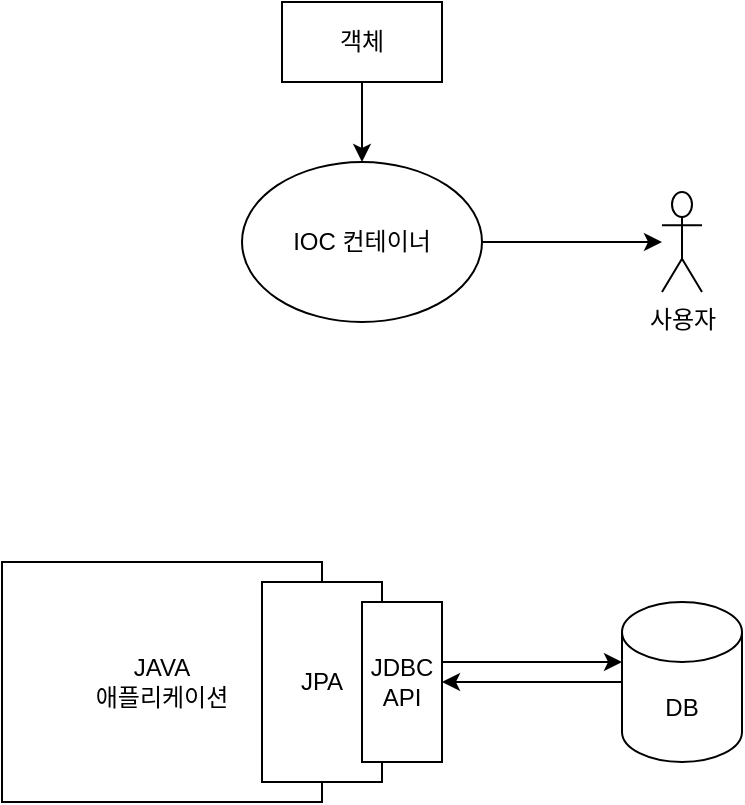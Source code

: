 <mxfile version="27.1.5">
  <diagram name="페이지-1" id="bKYwieBg9dlsIIrljAC0">
    <mxGraphModel dx="812" dy="818" grid="1" gridSize="10" guides="1" tooltips="1" connect="1" arrows="1" fold="1" page="1" pageScale="1" pageWidth="827" pageHeight="1169" math="0" shadow="0">
      <root>
        <mxCell id="0" />
        <mxCell id="1" parent="0" />
        <mxCell id="3nhZWUzx5EvnYL2PSpFi-7" value="" style="edgeStyle=orthogonalEdgeStyle;rounded=0;orthogonalLoop=1;jettySize=auto;html=1;" parent="1" source="3nhZWUzx5EvnYL2PSpFi-1" target="3nhZWUzx5EvnYL2PSpFi-4" edge="1">
          <mxGeometry relative="1" as="geometry" />
        </mxCell>
        <mxCell id="3nhZWUzx5EvnYL2PSpFi-1" value="IOC 컨테이너" style="ellipse;whiteSpace=wrap;html=1;" parent="1" vertex="1">
          <mxGeometry x="160" y="160" width="120" height="80" as="geometry" />
        </mxCell>
        <mxCell id="3nhZWUzx5EvnYL2PSpFi-3" value="" style="edgeStyle=orthogonalEdgeStyle;rounded=0;orthogonalLoop=1;jettySize=auto;html=1;" parent="1" source="3nhZWUzx5EvnYL2PSpFi-2" target="3nhZWUzx5EvnYL2PSpFi-1" edge="1">
          <mxGeometry relative="1" as="geometry" />
        </mxCell>
        <mxCell id="3nhZWUzx5EvnYL2PSpFi-2" value="객체" style="rounded=0;whiteSpace=wrap;html=1;" parent="1" vertex="1">
          <mxGeometry x="180" y="80" width="80" height="40" as="geometry" />
        </mxCell>
        <mxCell id="3nhZWUzx5EvnYL2PSpFi-4" value="사용자" style="shape=umlActor;verticalLabelPosition=bottom;verticalAlign=top;html=1;outlineConnect=0;" parent="1" vertex="1">
          <mxGeometry x="370" y="175" width="20" height="50" as="geometry" />
        </mxCell>
        <mxCell id="V_C6_iJeV9ZZTWs0v1Yz-1" value="JAVA&lt;br&gt;애플리케이션" style="rounded=0;whiteSpace=wrap;html=1;" vertex="1" parent="1">
          <mxGeometry x="40" y="360" width="160" height="120" as="geometry" />
        </mxCell>
        <mxCell id="V_C6_iJeV9ZZTWs0v1Yz-2" value="JPA" style="rounded=0;whiteSpace=wrap;html=1;" vertex="1" parent="1">
          <mxGeometry x="170" y="370" width="60" height="100" as="geometry" />
        </mxCell>
        <mxCell id="V_C6_iJeV9ZZTWs0v1Yz-5" value="" style="edgeStyle=orthogonalEdgeStyle;rounded=0;orthogonalLoop=1;jettySize=auto;html=1;" edge="1" parent="1" source="V_C6_iJeV9ZZTWs0v1Yz-3" target="V_C6_iJeV9ZZTWs0v1Yz-4">
          <mxGeometry relative="1" as="geometry">
            <Array as="points">
              <mxPoint x="320" y="410" />
              <mxPoint x="320" y="410" />
            </Array>
          </mxGeometry>
        </mxCell>
        <mxCell id="V_C6_iJeV9ZZTWs0v1Yz-3" value="JDBC&lt;br&gt;API" style="rounded=0;whiteSpace=wrap;html=1;" vertex="1" parent="1">
          <mxGeometry x="220" y="380" width="40" height="80" as="geometry" />
        </mxCell>
        <mxCell id="V_C6_iJeV9ZZTWs0v1Yz-7" value="" style="edgeStyle=orthogonalEdgeStyle;rounded=0;orthogonalLoop=1;jettySize=auto;html=1;" edge="1" parent="1" source="V_C6_iJeV9ZZTWs0v1Yz-4" target="V_C6_iJeV9ZZTWs0v1Yz-3">
          <mxGeometry relative="1" as="geometry" />
        </mxCell>
        <mxCell id="V_C6_iJeV9ZZTWs0v1Yz-4" value="DB" style="shape=cylinder3;whiteSpace=wrap;html=1;boundedLbl=1;backgroundOutline=1;size=15;" vertex="1" parent="1">
          <mxGeometry x="350" y="380" width="60" height="80" as="geometry" />
        </mxCell>
      </root>
    </mxGraphModel>
  </diagram>
</mxfile>
